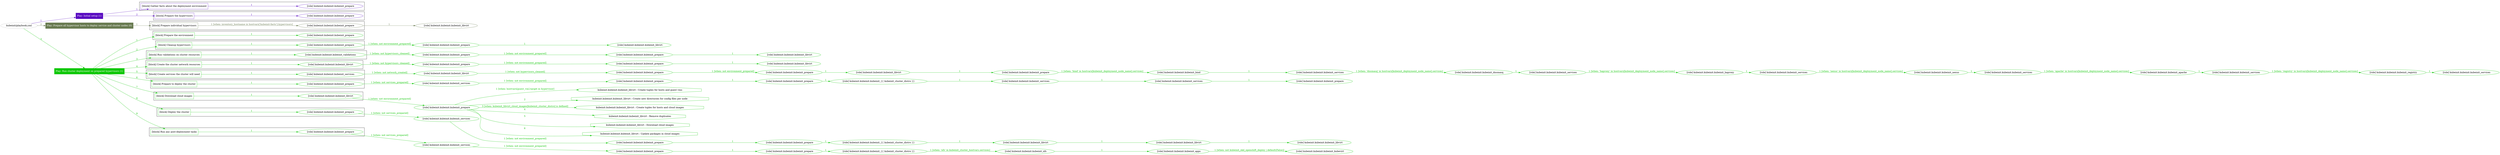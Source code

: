 digraph {
	graph [concentrate=true ordering=in rankdir=LR ratio=fill]
	edge [esep=5 sep=10]
	"kubeinit/playbook.yml" [id=root_node style=dotted]
	play_aa8e6049 [label="Play: Initial setup (1)" color="#590bc1" fontcolor="#ffffff" id=play_aa8e6049 shape=box style=filled tooltip=localhost]
	"kubeinit/playbook.yml" -> play_aa8e6049 [label="1 " color="#590bc1" fontcolor="#590bc1" id=edge_04bac5ce labeltooltip="1 " tooltip="1 "]
	subgraph "kubeinit.kubeinit.kubeinit_prepare" {
		role_b1a00a71 [label="[role] kubeinit.kubeinit.kubeinit_prepare" color="#590bc1" id=role_b1a00a71 tooltip="kubeinit.kubeinit.kubeinit_prepare"]
	}
	subgraph "kubeinit.kubeinit.kubeinit_prepare" {
		role_777658e0 [label="[role] kubeinit.kubeinit.kubeinit_prepare" color="#590bc1" id=role_777658e0 tooltip="kubeinit.kubeinit.kubeinit_prepare"]
	}
	subgraph "Play: Initial setup (1)" {
		play_aa8e6049 -> block_1b06aee8 [label=1 color="#590bc1" fontcolor="#590bc1" id=edge_d7bbae98 labeltooltip=1 tooltip=1]
		subgraph cluster_block_1b06aee8 {
			block_1b06aee8 [label="[block] Gather facts about the deployment environment" color="#590bc1" id=block_1b06aee8 labeltooltip="Gather facts about the deployment environment" shape=box tooltip="Gather facts about the deployment environment"]
			block_1b06aee8 -> role_b1a00a71 [label="1 " color="#590bc1" fontcolor="#590bc1" id=edge_b550ebe0 labeltooltip="1 " tooltip="1 "]
		}
		play_aa8e6049 -> block_25c9509e [label=2 color="#590bc1" fontcolor="#590bc1" id=edge_c3d9ddbe labeltooltip=2 tooltip=2]
		subgraph cluster_block_25c9509e {
			block_25c9509e [label="[block] Prepare the hypervisors" color="#590bc1" id=block_25c9509e labeltooltip="Prepare the hypervisors" shape=box tooltip="Prepare the hypervisors"]
			block_25c9509e -> role_777658e0 [label="1 " color="#590bc1" fontcolor="#590bc1" id=edge_2afb997a labeltooltip="1 " tooltip="1 "]
		}
	}
	play_fba3990c [label="Play: Prepare all hypervisor hosts to deploy service and cluster nodes (0)" color="#697b51" fontcolor="#ffffff" id=play_fba3990c shape=box style=filled tooltip="Play: Prepare all hypervisor hosts to deploy service and cluster nodes (0)"]
	"kubeinit/playbook.yml" -> play_fba3990c [label="2 " color="#697b51" fontcolor="#697b51" id=edge_212599f0 labeltooltip="2 " tooltip="2 "]
	subgraph "kubeinit.kubeinit.kubeinit_libvirt" {
		role_e9406f78 [label="[role] kubeinit.kubeinit.kubeinit_libvirt" color="#697b51" id=role_e9406f78 tooltip="kubeinit.kubeinit.kubeinit_libvirt"]
	}
	subgraph "kubeinit.kubeinit.kubeinit_prepare" {
		role_148655ba [label="[role] kubeinit.kubeinit.kubeinit_prepare" color="#697b51" id=role_148655ba tooltip="kubeinit.kubeinit.kubeinit_prepare"]
		role_148655ba -> role_e9406f78 [label="1 " color="#697b51" fontcolor="#697b51" id=edge_05380f3a labeltooltip="1 " tooltip="1 "]
	}
	subgraph "Play: Prepare all hypervisor hosts to deploy service and cluster nodes (0)" {
		play_fba3990c -> block_dd0eb022 [label=1 color="#697b51" fontcolor="#697b51" id=edge_fd2b40c1 labeltooltip=1 tooltip=1]
		subgraph cluster_block_dd0eb022 {
			block_dd0eb022 [label="[block] Prepare individual hypervisors" color="#697b51" id=block_dd0eb022 labeltooltip="Prepare individual hypervisors" shape=box tooltip="Prepare individual hypervisors"]
			block_dd0eb022 -> role_148655ba [label="1 [when: inventory_hostname in hostvars['kubeinit-facts'].hypervisors]" color="#697b51" fontcolor="#697b51" id=edge_cb554b37 labeltooltip="1 [when: inventory_hostname in hostvars['kubeinit-facts'].hypervisors]" tooltip="1 [when: inventory_hostname in hostvars['kubeinit-facts'].hypervisors]"]
		}
	}
	play_1e0fc31c [label="Play: Run cluster deployment on prepared hypervisors (1)" color="#0ec705" fontcolor="#ffffff" id=play_1e0fc31c shape=box style=filled tooltip=localhost]
	"kubeinit/playbook.yml" -> play_1e0fc31c [label="3 " color="#0ec705" fontcolor="#0ec705" id=edge_38bb0f9c labeltooltip="3 " tooltip="3 "]
	subgraph "kubeinit.kubeinit.kubeinit_prepare" {
		role_9eb1ec44 [label="[role] kubeinit.kubeinit.kubeinit_prepare" color="#0ec705" id=role_9eb1ec44 tooltip="kubeinit.kubeinit.kubeinit_prepare"]
	}
	subgraph "kubeinit.kubeinit.kubeinit_libvirt" {
		role_ed2730ff [label="[role] kubeinit.kubeinit.kubeinit_libvirt" color="#0ec705" id=role_ed2730ff tooltip="kubeinit.kubeinit.kubeinit_libvirt"]
	}
	subgraph "kubeinit.kubeinit.kubeinit_prepare" {
		role_b59f65de [label="[role] kubeinit.kubeinit.kubeinit_prepare" color="#0ec705" id=role_b59f65de tooltip="kubeinit.kubeinit.kubeinit_prepare"]
		role_b59f65de -> role_ed2730ff [label="1 " color="#0ec705" fontcolor="#0ec705" id=edge_1f53c499 labeltooltip="1 " tooltip="1 "]
	}
	subgraph "kubeinit.kubeinit.kubeinit_prepare" {
		role_7808f0a6 [label="[role] kubeinit.kubeinit.kubeinit_prepare" color="#0ec705" id=role_7808f0a6 tooltip="kubeinit.kubeinit.kubeinit_prepare"]
		role_7808f0a6 -> role_b59f65de [label="1 [when: not environment_prepared]" color="#0ec705" fontcolor="#0ec705" id=edge_cb49319c labeltooltip="1 [when: not environment_prepared]" tooltip="1 [when: not environment_prepared]"]
	}
	subgraph "kubeinit.kubeinit.kubeinit_libvirt" {
		role_07b3683a [label="[role] kubeinit.kubeinit.kubeinit_libvirt" color="#0ec705" id=role_07b3683a tooltip="kubeinit.kubeinit.kubeinit_libvirt"]
	}
	subgraph "kubeinit.kubeinit.kubeinit_prepare" {
		role_b41fd273 [label="[role] kubeinit.kubeinit.kubeinit_prepare" color="#0ec705" id=role_b41fd273 tooltip="kubeinit.kubeinit.kubeinit_prepare"]
		role_b41fd273 -> role_07b3683a [label="1 " color="#0ec705" fontcolor="#0ec705" id=edge_148ab47d labeltooltip="1 " tooltip="1 "]
	}
	subgraph "kubeinit.kubeinit.kubeinit_prepare" {
		role_e3ba2252 [label="[role] kubeinit.kubeinit.kubeinit_prepare" color="#0ec705" id=role_e3ba2252 tooltip="kubeinit.kubeinit.kubeinit_prepare"]
		role_e3ba2252 -> role_b41fd273 [label="1 [when: not environment_prepared]" color="#0ec705" fontcolor="#0ec705" id=edge_b7a4afc3 labeltooltip="1 [when: not environment_prepared]" tooltip="1 [when: not environment_prepared]"]
	}
	subgraph "kubeinit.kubeinit.kubeinit_validations" {
		role_21017ec5 [label="[role] kubeinit.kubeinit.kubeinit_validations" color="#0ec705" id=role_21017ec5 tooltip="kubeinit.kubeinit.kubeinit_validations"]
		role_21017ec5 -> role_e3ba2252 [label="1 [when: not hypervisors_cleaned]" color="#0ec705" fontcolor="#0ec705" id=edge_e5503027 labeltooltip="1 [when: not hypervisors_cleaned]" tooltip="1 [when: not hypervisors_cleaned]"]
	}
	subgraph "kubeinit.kubeinit.kubeinit_libvirt" {
		role_f9cae2a1 [label="[role] kubeinit.kubeinit.kubeinit_libvirt" color="#0ec705" id=role_f9cae2a1 tooltip="kubeinit.kubeinit.kubeinit_libvirt"]
	}
	subgraph "kubeinit.kubeinit.kubeinit_prepare" {
		role_18e606d3 [label="[role] kubeinit.kubeinit.kubeinit_prepare" color="#0ec705" id=role_18e606d3 tooltip="kubeinit.kubeinit.kubeinit_prepare"]
		role_18e606d3 -> role_f9cae2a1 [label="1 " color="#0ec705" fontcolor="#0ec705" id=edge_1245bd63 labeltooltip="1 " tooltip="1 "]
	}
	subgraph "kubeinit.kubeinit.kubeinit_prepare" {
		role_0e026d9f [label="[role] kubeinit.kubeinit.kubeinit_prepare" color="#0ec705" id=role_0e026d9f tooltip="kubeinit.kubeinit.kubeinit_prepare"]
		role_0e026d9f -> role_18e606d3 [label="1 [when: not environment_prepared]" color="#0ec705" fontcolor="#0ec705" id=edge_cb906487 labeltooltip="1 [when: not environment_prepared]" tooltip="1 [when: not environment_prepared]"]
	}
	subgraph "kubeinit.kubeinit.kubeinit_libvirt" {
		role_fe120547 [label="[role] kubeinit.kubeinit.kubeinit_libvirt" color="#0ec705" id=role_fe120547 tooltip="kubeinit.kubeinit.kubeinit_libvirt"]
		role_fe120547 -> role_0e026d9f [label="1 [when: not hypervisors_cleaned]" color="#0ec705" fontcolor="#0ec705" id=edge_ffe4a302 labeltooltip="1 [when: not hypervisors_cleaned]" tooltip="1 [when: not hypervisors_cleaned]"]
	}
	subgraph "kubeinit.kubeinit.kubeinit_services" {
		role_9864c499 [label="[role] kubeinit.kubeinit.kubeinit_services" color="#0ec705" id=role_9864c499 tooltip="kubeinit.kubeinit.kubeinit_services"]
	}
	subgraph "kubeinit.kubeinit.kubeinit_registry" {
		role_8396fcf6 [label="[role] kubeinit.kubeinit.kubeinit_registry" color="#0ec705" id=role_8396fcf6 tooltip="kubeinit.kubeinit.kubeinit_registry"]
		role_8396fcf6 -> role_9864c499 [label="1 " color="#0ec705" fontcolor="#0ec705" id=edge_08e6486e labeltooltip="1 " tooltip="1 "]
	}
	subgraph "kubeinit.kubeinit.kubeinit_services" {
		role_63595f27 [label="[role] kubeinit.kubeinit.kubeinit_services" color="#0ec705" id=role_63595f27 tooltip="kubeinit.kubeinit.kubeinit_services"]
		role_63595f27 -> role_8396fcf6 [label="1 [when: 'registry' in hostvars[kubeinit_deployment_node_name].services]" color="#0ec705" fontcolor="#0ec705" id=edge_35a4138c labeltooltip="1 [when: 'registry' in hostvars[kubeinit_deployment_node_name].services]" tooltip="1 [when: 'registry' in hostvars[kubeinit_deployment_node_name].services]"]
	}
	subgraph "kubeinit.kubeinit.kubeinit_apache" {
		role_332529a9 [label="[role] kubeinit.kubeinit.kubeinit_apache" color="#0ec705" id=role_332529a9 tooltip="kubeinit.kubeinit.kubeinit_apache"]
		role_332529a9 -> role_63595f27 [label="1 " color="#0ec705" fontcolor="#0ec705" id=edge_2c782a95 labeltooltip="1 " tooltip="1 "]
	}
	subgraph "kubeinit.kubeinit.kubeinit_services" {
		role_d6d4be6b [label="[role] kubeinit.kubeinit.kubeinit_services" color="#0ec705" id=role_d6d4be6b tooltip="kubeinit.kubeinit.kubeinit_services"]
		role_d6d4be6b -> role_332529a9 [label="1 [when: 'apache' in hostvars[kubeinit_deployment_node_name].services]" color="#0ec705" fontcolor="#0ec705" id=edge_5a37466e labeltooltip="1 [when: 'apache' in hostvars[kubeinit_deployment_node_name].services]" tooltip="1 [when: 'apache' in hostvars[kubeinit_deployment_node_name].services]"]
	}
	subgraph "kubeinit.kubeinit.kubeinit_nexus" {
		role_516be3c8 [label="[role] kubeinit.kubeinit.kubeinit_nexus" color="#0ec705" id=role_516be3c8 tooltip="kubeinit.kubeinit.kubeinit_nexus"]
		role_516be3c8 -> role_d6d4be6b [label="1 " color="#0ec705" fontcolor="#0ec705" id=edge_2bfb3740 labeltooltip="1 " tooltip="1 "]
	}
	subgraph "kubeinit.kubeinit.kubeinit_services" {
		role_b7bdb509 [label="[role] kubeinit.kubeinit.kubeinit_services" color="#0ec705" id=role_b7bdb509 tooltip="kubeinit.kubeinit.kubeinit_services"]
		role_b7bdb509 -> role_516be3c8 [label="1 [when: 'nexus' in hostvars[kubeinit_deployment_node_name].services]" color="#0ec705" fontcolor="#0ec705" id=edge_f614596e labeltooltip="1 [when: 'nexus' in hostvars[kubeinit_deployment_node_name].services]" tooltip="1 [when: 'nexus' in hostvars[kubeinit_deployment_node_name].services]"]
	}
	subgraph "kubeinit.kubeinit.kubeinit_haproxy" {
		role_33dc49e6 [label="[role] kubeinit.kubeinit.kubeinit_haproxy" color="#0ec705" id=role_33dc49e6 tooltip="kubeinit.kubeinit.kubeinit_haproxy"]
		role_33dc49e6 -> role_b7bdb509 [label="1 " color="#0ec705" fontcolor="#0ec705" id=edge_9633b6ac labeltooltip="1 " tooltip="1 "]
	}
	subgraph "kubeinit.kubeinit.kubeinit_services" {
		role_d08b95fc [label="[role] kubeinit.kubeinit.kubeinit_services" color="#0ec705" id=role_d08b95fc tooltip="kubeinit.kubeinit.kubeinit_services"]
		role_d08b95fc -> role_33dc49e6 [label="1 [when: 'haproxy' in hostvars[kubeinit_deployment_node_name].services]" color="#0ec705" fontcolor="#0ec705" id=edge_862abe65 labeltooltip="1 [when: 'haproxy' in hostvars[kubeinit_deployment_node_name].services]" tooltip="1 [when: 'haproxy' in hostvars[kubeinit_deployment_node_name].services]"]
	}
	subgraph "kubeinit.kubeinit.kubeinit_dnsmasq" {
		role_c0ccc3dd [label="[role] kubeinit.kubeinit.kubeinit_dnsmasq" color="#0ec705" id=role_c0ccc3dd tooltip="kubeinit.kubeinit.kubeinit_dnsmasq"]
		role_c0ccc3dd -> role_d08b95fc [label="1 " color="#0ec705" fontcolor="#0ec705" id=edge_f014ed5a labeltooltip="1 " tooltip="1 "]
	}
	subgraph "kubeinit.kubeinit.kubeinit_services" {
		role_70dc579c [label="[role] kubeinit.kubeinit.kubeinit_services" color="#0ec705" id=role_70dc579c tooltip="kubeinit.kubeinit.kubeinit_services"]
		role_70dc579c -> role_c0ccc3dd [label="1 [when: 'dnsmasq' in hostvars[kubeinit_deployment_node_name].services]" color="#0ec705" fontcolor="#0ec705" id=edge_87bea138 labeltooltip="1 [when: 'dnsmasq' in hostvars[kubeinit_deployment_node_name].services]" tooltip="1 [when: 'dnsmasq' in hostvars[kubeinit_deployment_node_name].services]"]
	}
	subgraph "kubeinit.kubeinit.kubeinit_bind" {
		role_a550d8f5 [label="[role] kubeinit.kubeinit.kubeinit_bind" color="#0ec705" id=role_a550d8f5 tooltip="kubeinit.kubeinit.kubeinit_bind"]
		role_a550d8f5 -> role_70dc579c [label="1 " color="#0ec705" fontcolor="#0ec705" id=edge_a307c025 labeltooltip="1 " tooltip="1 "]
	}
	subgraph "kubeinit.kubeinit.kubeinit_prepare" {
		role_aee959a8 [label="[role] kubeinit.kubeinit.kubeinit_prepare" color="#0ec705" id=role_aee959a8 tooltip="kubeinit.kubeinit.kubeinit_prepare"]
		role_aee959a8 -> role_a550d8f5 [label="1 [when: 'bind' in hostvars[kubeinit_deployment_node_name].services]" color="#0ec705" fontcolor="#0ec705" id=edge_d4136865 labeltooltip="1 [when: 'bind' in hostvars[kubeinit_deployment_node_name].services]" tooltip="1 [when: 'bind' in hostvars[kubeinit_deployment_node_name].services]"]
	}
	subgraph "kubeinit.kubeinit.kubeinit_libvirt" {
		role_4da70cd2 [label="[role] kubeinit.kubeinit.kubeinit_libvirt" color="#0ec705" id=role_4da70cd2 tooltip="kubeinit.kubeinit.kubeinit_libvirt"]
		role_4da70cd2 -> role_aee959a8 [label="1 " color="#0ec705" fontcolor="#0ec705" id=edge_4374458a labeltooltip="1 " tooltip="1 "]
	}
	subgraph "kubeinit.kubeinit.kubeinit_prepare" {
		role_21a27cd4 [label="[role] kubeinit.kubeinit.kubeinit_prepare" color="#0ec705" id=role_21a27cd4 tooltip="kubeinit.kubeinit.kubeinit_prepare"]
		role_21a27cd4 -> role_4da70cd2 [label="1 " color="#0ec705" fontcolor="#0ec705" id=edge_9f89b31a labeltooltip="1 " tooltip="1 "]
	}
	subgraph "kubeinit.kubeinit.kubeinit_prepare" {
		role_5d277c52 [label="[role] kubeinit.kubeinit.kubeinit_prepare" color="#0ec705" id=role_5d277c52 tooltip="kubeinit.kubeinit.kubeinit_prepare"]
		role_5d277c52 -> role_21a27cd4 [label="1 [when: not environment_prepared]" color="#0ec705" fontcolor="#0ec705" id=edge_0ff9e5f4 labeltooltip="1 [when: not environment_prepared]" tooltip="1 [when: not environment_prepared]"]
	}
	subgraph "kubeinit.kubeinit.kubeinit_libvirt" {
		role_31d71549 [label="[role] kubeinit.kubeinit.kubeinit_libvirt" color="#0ec705" id=role_31d71549 tooltip="kubeinit.kubeinit.kubeinit_libvirt"]
		role_31d71549 -> role_5d277c52 [label="1 [when: not hypervisors_cleaned]" color="#0ec705" fontcolor="#0ec705" id=edge_5785d30a labeltooltip="1 [when: not hypervisors_cleaned]" tooltip="1 [when: not hypervisors_cleaned]"]
	}
	subgraph "kubeinit.kubeinit.kubeinit_services" {
		role_348c2e14 [label="[role] kubeinit.kubeinit.kubeinit_services" color="#0ec705" id=role_348c2e14 tooltip="kubeinit.kubeinit.kubeinit_services"]
		role_348c2e14 -> role_31d71549 [label="1 [when: not network_created]" color="#0ec705" fontcolor="#0ec705" id=edge_7020c285 labeltooltip="1 [when: not network_created]" tooltip="1 [when: not network_created]"]
	}
	subgraph "kubeinit.kubeinit.kubeinit_prepare" {
		role_64f38572 [label="[role] kubeinit.kubeinit.kubeinit_prepare" color="#0ec705" id=role_64f38572 tooltip="kubeinit.kubeinit.kubeinit_prepare"]
	}
	subgraph "kubeinit.kubeinit.kubeinit_services" {
		role_54cd4a05 [label="[role] kubeinit.kubeinit.kubeinit_services" color="#0ec705" id=role_54cd4a05 tooltip="kubeinit.kubeinit.kubeinit_services"]
		role_54cd4a05 -> role_64f38572 [label="1 " color="#0ec705" fontcolor="#0ec705" id=edge_3ab8016f labeltooltip="1 " tooltip="1 "]
	}
	subgraph "kubeinit.kubeinit.kubeinit_services" {
		role_42ca1b9c [label="[role] kubeinit.kubeinit.kubeinit_services" color="#0ec705" id=role_42ca1b9c tooltip="kubeinit.kubeinit.kubeinit_services"]
		role_42ca1b9c -> role_54cd4a05 [label="1 " color="#0ec705" fontcolor="#0ec705" id=edge_d40d997d labeltooltip="1 " tooltip="1 "]
	}
	subgraph "kubeinit.kubeinit.kubeinit_{{ kubeinit_cluster_distro }}" {
		role_4176a779 [label="[role] kubeinit.kubeinit.kubeinit_{{ kubeinit_cluster_distro }}" color="#0ec705" id=role_4176a779 tooltip="kubeinit.kubeinit.kubeinit_{{ kubeinit_cluster_distro }}"]
		role_4176a779 -> role_42ca1b9c [label="1 " color="#0ec705" fontcolor="#0ec705" id=edge_05b7602c labeltooltip="1 " tooltip="1 "]
	}
	subgraph "kubeinit.kubeinit.kubeinit_prepare" {
		role_df1d359d [label="[role] kubeinit.kubeinit.kubeinit_prepare" color="#0ec705" id=role_df1d359d tooltip="kubeinit.kubeinit.kubeinit_prepare"]
		role_df1d359d -> role_4176a779 [label="1 " color="#0ec705" fontcolor="#0ec705" id=edge_7a70288a labeltooltip="1 " tooltip="1 "]
	}
	subgraph "kubeinit.kubeinit.kubeinit_prepare" {
		role_0bf52614 [label="[role] kubeinit.kubeinit.kubeinit_prepare" color="#0ec705" id=role_0bf52614 tooltip="kubeinit.kubeinit.kubeinit_prepare"]
		role_0bf52614 -> role_df1d359d [label="1 " color="#0ec705" fontcolor="#0ec705" id=edge_aeb1e3bc labeltooltip="1 " tooltip="1 "]
	}
	subgraph "kubeinit.kubeinit.kubeinit_services" {
		role_ab494b89 [label="[role] kubeinit.kubeinit.kubeinit_services" color="#0ec705" id=role_ab494b89 tooltip="kubeinit.kubeinit.kubeinit_services"]
		role_ab494b89 -> role_0bf52614 [label="1 [when: not environment_prepared]" color="#0ec705" fontcolor="#0ec705" id=edge_7f3ae30d labeltooltip="1 [when: not environment_prepared]" tooltip="1 [when: not environment_prepared]"]
	}
	subgraph "kubeinit.kubeinit.kubeinit_prepare" {
		role_86e26646 [label="[role] kubeinit.kubeinit.kubeinit_prepare" color="#0ec705" id=role_86e26646 tooltip="kubeinit.kubeinit.kubeinit_prepare"]
		role_86e26646 -> role_ab494b89 [label="1 [when: not services_prepared]" color="#0ec705" fontcolor="#0ec705" id=edge_6ad4f816 labeltooltip="1 [when: not services_prepared]" tooltip="1 [when: not services_prepared]"]
	}
	subgraph "kubeinit.kubeinit.kubeinit_prepare" {
		role_dadd4b9e [label="[role] kubeinit.kubeinit.kubeinit_prepare" color="#0ec705" id=role_dadd4b9e tooltip="kubeinit.kubeinit.kubeinit_prepare"]
		task_9accaaea [label="kubeinit.kubeinit.kubeinit_libvirt : Create tuples for hosts and guest vms" color="#0ec705" id=task_9accaaea shape=octagon tooltip="kubeinit.kubeinit.kubeinit_libvirt : Create tuples for hosts and guest vms"]
		role_dadd4b9e -> task_9accaaea [label="1 [when: hostvars[guest_vm].target in hypervisor]" color="#0ec705" fontcolor="#0ec705" id=edge_301f61f2 labeltooltip="1 [when: hostvars[guest_vm].target in hypervisor]" tooltip="1 [when: hostvars[guest_vm].target in hypervisor]"]
		task_06402ec9 [label="kubeinit.kubeinit.kubeinit_libvirt : Create new directories for config files per node" color="#0ec705" id=task_06402ec9 shape=octagon tooltip="kubeinit.kubeinit.kubeinit_libvirt : Create new directories for config files per node"]
		role_dadd4b9e -> task_06402ec9 [label="2 " color="#0ec705" fontcolor="#0ec705" id=edge_89ee6fa2 labeltooltip="2 " tooltip="2 "]
		task_7a295028 [label="kubeinit.kubeinit.kubeinit_libvirt : Create tuples for hosts and cloud images" color="#0ec705" id=task_7a295028 shape=octagon tooltip="kubeinit.kubeinit.kubeinit_libvirt : Create tuples for hosts and cloud images"]
		role_dadd4b9e -> task_7a295028 [label="3 [when: kubeinit_libvirt_cloud_images[kubeinit_cluster_distro] is defined]" color="#0ec705" fontcolor="#0ec705" id=edge_cb54b38a labeltooltip="3 [when: kubeinit_libvirt_cloud_images[kubeinit_cluster_distro] is defined]" tooltip="3 [when: kubeinit_libvirt_cloud_images[kubeinit_cluster_distro] is defined]"]
		task_f1c42673 [label="kubeinit.kubeinit.kubeinit_libvirt : Remove duplicates" color="#0ec705" id=task_f1c42673 shape=octagon tooltip="kubeinit.kubeinit.kubeinit_libvirt : Remove duplicates"]
		role_dadd4b9e -> task_f1c42673 [label="4 " color="#0ec705" fontcolor="#0ec705" id=edge_94f883a6 labeltooltip="4 " tooltip="4 "]
		task_5dda1e5d [label="kubeinit.kubeinit.kubeinit_libvirt : Download cloud images" color="#0ec705" id=task_5dda1e5d shape=octagon tooltip="kubeinit.kubeinit.kubeinit_libvirt : Download cloud images"]
		role_dadd4b9e -> task_5dda1e5d [label="5 " color="#0ec705" fontcolor="#0ec705" id=edge_41f75714 labeltooltip="5 " tooltip="5 "]
		task_c049d57b [label="kubeinit.kubeinit.kubeinit_libvirt : Update packages in cloud images" color="#0ec705" id=task_c049d57b shape=octagon tooltip="kubeinit.kubeinit.kubeinit_libvirt : Update packages in cloud images"]
		role_dadd4b9e -> task_c049d57b [label="6 " color="#0ec705" fontcolor="#0ec705" id=edge_b64b127c labeltooltip="6 " tooltip="6 "]
	}
	subgraph "kubeinit.kubeinit.kubeinit_libvirt" {
		role_9efb7078 [label="[role] kubeinit.kubeinit.kubeinit_libvirt" color="#0ec705" id=role_9efb7078 tooltip="kubeinit.kubeinit.kubeinit_libvirt"]
		role_9efb7078 -> role_dadd4b9e [label="1 [when: not environment_prepared]" color="#0ec705" fontcolor="#0ec705" id=edge_19cce4f4 labeltooltip="1 [when: not environment_prepared]" tooltip="1 [when: not environment_prepared]"]
	}
	subgraph "kubeinit.kubeinit.kubeinit_libvirt" {
		role_3e930693 [label="[role] kubeinit.kubeinit.kubeinit_libvirt" color="#0ec705" id=role_3e930693 tooltip="kubeinit.kubeinit.kubeinit_libvirt"]
	}
	subgraph "kubeinit.kubeinit.kubeinit_libvirt" {
		role_6da50304 [label="[role] kubeinit.kubeinit.kubeinit_libvirt" color="#0ec705" id=role_6da50304 tooltip="kubeinit.kubeinit.kubeinit_libvirt"]
		role_6da50304 -> role_3e930693 [label="1 " color="#0ec705" fontcolor="#0ec705" id=edge_6dc04b1b labeltooltip="1 " tooltip="1 "]
	}
	subgraph "kubeinit.kubeinit.kubeinit_libvirt" {
		role_47f6a90c [label="[role] kubeinit.kubeinit.kubeinit_libvirt" color="#0ec705" id=role_47f6a90c tooltip="kubeinit.kubeinit.kubeinit_libvirt"]
		role_47f6a90c -> role_6da50304 [label="1 " color="#0ec705" fontcolor="#0ec705" id=edge_11dd2f49 labeltooltip="1 " tooltip="1 "]
	}
	subgraph "kubeinit.kubeinit.kubeinit_{{ kubeinit_cluster_distro }}" {
		role_0c769ba3 [label="[role] kubeinit.kubeinit.kubeinit_{{ kubeinit_cluster_distro }}" color="#0ec705" id=role_0c769ba3 tooltip="kubeinit.kubeinit.kubeinit_{{ kubeinit_cluster_distro }}"]
		role_0c769ba3 -> role_47f6a90c [label="1 " color="#0ec705" fontcolor="#0ec705" id=edge_2e5b9c14 labeltooltip="1 " tooltip="1 "]
	}
	subgraph "kubeinit.kubeinit.kubeinit_prepare" {
		role_0355a4e1 [label="[role] kubeinit.kubeinit.kubeinit_prepare" color="#0ec705" id=role_0355a4e1 tooltip="kubeinit.kubeinit.kubeinit_prepare"]
		role_0355a4e1 -> role_0c769ba3 [label="1 " color="#0ec705" fontcolor="#0ec705" id=edge_f4d56047 labeltooltip="1 " tooltip="1 "]
	}
	subgraph "kubeinit.kubeinit.kubeinit_prepare" {
		role_70746a6a [label="[role] kubeinit.kubeinit.kubeinit_prepare" color="#0ec705" id=role_70746a6a tooltip="kubeinit.kubeinit.kubeinit_prepare"]
		role_70746a6a -> role_0355a4e1 [label="1 " color="#0ec705" fontcolor="#0ec705" id=edge_692a0f12 labeltooltip="1 " tooltip="1 "]
	}
	subgraph "kubeinit.kubeinit.kubeinit_services" {
		role_d650699c [label="[role] kubeinit.kubeinit.kubeinit_services" color="#0ec705" id=role_d650699c tooltip="kubeinit.kubeinit.kubeinit_services"]
		role_d650699c -> role_70746a6a [label="1 [when: not environment_prepared]" color="#0ec705" fontcolor="#0ec705" id=edge_1ac36c33 labeltooltip="1 [when: not environment_prepared]" tooltip="1 [when: not environment_prepared]"]
	}
	subgraph "kubeinit.kubeinit.kubeinit_prepare" {
		role_6107e590 [label="[role] kubeinit.kubeinit.kubeinit_prepare" color="#0ec705" id=role_6107e590 tooltip="kubeinit.kubeinit.kubeinit_prepare"]
		role_6107e590 -> role_d650699c [label="1 [when: not services_prepared]" color="#0ec705" fontcolor="#0ec705" id=edge_6c5291ec labeltooltip="1 [when: not services_prepared]" tooltip="1 [when: not services_prepared]"]
	}
	subgraph "kubeinit.kubeinit.kubeinit_kubevirt" {
		role_e127ea30 [label="[role] kubeinit.kubeinit.kubeinit_kubevirt" color="#0ec705" id=role_e127ea30 tooltip="kubeinit.kubeinit.kubeinit_kubevirt"]
	}
	subgraph "kubeinit.kubeinit.kubeinit_apps" {
		role_f03cb967 [label="[role] kubeinit.kubeinit.kubeinit_apps" color="#0ec705" id=role_f03cb967 tooltip="kubeinit.kubeinit.kubeinit_apps"]
		role_f03cb967 -> role_e127ea30 [label="1 [when: not kubeinit_okd_openshift_deploy | default(False)]" color="#0ec705" fontcolor="#0ec705" id=edge_7f9bfcc2 labeltooltip="1 [when: not kubeinit_okd_openshift_deploy | default(False)]" tooltip="1 [when: not kubeinit_okd_openshift_deploy | default(False)]"]
	}
	subgraph "kubeinit.kubeinit.kubeinit_nfs" {
		role_411ec821 [label="[role] kubeinit.kubeinit.kubeinit_nfs" color="#0ec705" id=role_411ec821 tooltip="kubeinit.kubeinit.kubeinit_nfs"]
		role_411ec821 -> role_f03cb967 [label="1 " color="#0ec705" fontcolor="#0ec705" id=edge_eafe26cc labeltooltip="1 " tooltip="1 "]
	}
	subgraph "kubeinit.kubeinit.kubeinit_{{ kubeinit_cluster_distro }}" {
		role_3ab80bbe [label="[role] kubeinit.kubeinit.kubeinit_{{ kubeinit_cluster_distro }}" color="#0ec705" id=role_3ab80bbe tooltip="kubeinit.kubeinit.kubeinit_{{ kubeinit_cluster_distro }}"]
		role_3ab80bbe -> role_411ec821 [label="1 [when: 'nfs' in kubeinit_cluster_hostvars.services]" color="#0ec705" fontcolor="#0ec705" id=edge_61efd1fc labeltooltip="1 [when: 'nfs' in kubeinit_cluster_hostvars.services]" tooltip="1 [when: 'nfs' in kubeinit_cluster_hostvars.services]"]
	}
	subgraph "kubeinit.kubeinit.kubeinit_prepare" {
		role_760326cd [label="[role] kubeinit.kubeinit.kubeinit_prepare" color="#0ec705" id=role_760326cd tooltip="kubeinit.kubeinit.kubeinit_prepare"]
		role_760326cd -> role_3ab80bbe [label="1 " color="#0ec705" fontcolor="#0ec705" id=edge_8fbddc54 labeltooltip="1 " tooltip="1 "]
	}
	subgraph "kubeinit.kubeinit.kubeinit_prepare" {
		role_8e6911fb [label="[role] kubeinit.kubeinit.kubeinit_prepare" color="#0ec705" id=role_8e6911fb tooltip="kubeinit.kubeinit.kubeinit_prepare"]
		role_8e6911fb -> role_760326cd [label="1 " color="#0ec705" fontcolor="#0ec705" id=edge_fcb56ff9 labeltooltip="1 " tooltip="1 "]
	}
	subgraph "kubeinit.kubeinit.kubeinit_services" {
		role_3a465105 [label="[role] kubeinit.kubeinit.kubeinit_services" color="#0ec705" id=role_3a465105 tooltip="kubeinit.kubeinit.kubeinit_services"]
		role_3a465105 -> role_8e6911fb [label="1 [when: not environment_prepared]" color="#0ec705" fontcolor="#0ec705" id=edge_670dc6ce labeltooltip="1 [when: not environment_prepared]" tooltip="1 [when: not environment_prepared]"]
	}
	subgraph "kubeinit.kubeinit.kubeinit_prepare" {
		role_bbf68800 [label="[role] kubeinit.kubeinit.kubeinit_prepare" color="#0ec705" id=role_bbf68800 tooltip="kubeinit.kubeinit.kubeinit_prepare"]
		role_bbf68800 -> role_3a465105 [label="1 [when: not services_prepared]" color="#0ec705" fontcolor="#0ec705" id=edge_ef747540 labeltooltip="1 [when: not services_prepared]" tooltip="1 [when: not services_prepared]"]
	}
	subgraph "Play: Run cluster deployment on prepared hypervisors (1)" {
		play_1e0fc31c -> block_1e7d42a9 [label=1 color="#0ec705" fontcolor="#0ec705" id=edge_9caadd17 labeltooltip=1 tooltip=1]
		subgraph cluster_block_1e7d42a9 {
			block_1e7d42a9 [label="[block] Prepare the environment" color="#0ec705" id=block_1e7d42a9 labeltooltip="Prepare the environment" shape=box tooltip="Prepare the environment"]
			block_1e7d42a9 -> role_9eb1ec44 [label="1 " color="#0ec705" fontcolor="#0ec705" id=edge_03e547f7 labeltooltip="1 " tooltip="1 "]
		}
		play_1e0fc31c -> block_b788307c [label=2 color="#0ec705" fontcolor="#0ec705" id=edge_f7786cb6 labeltooltip=2 tooltip=2]
		subgraph cluster_block_b788307c {
			block_b788307c [label="[block] Cleanup hypervisors" color="#0ec705" id=block_b788307c labeltooltip="Cleanup hypervisors" shape=box tooltip="Cleanup hypervisors"]
			block_b788307c -> role_7808f0a6 [label="1 " color="#0ec705" fontcolor="#0ec705" id=edge_6371942f labeltooltip="1 " tooltip="1 "]
		}
		play_1e0fc31c -> block_589ac9a1 [label=3 color="#0ec705" fontcolor="#0ec705" id=edge_c635a83a labeltooltip=3 tooltip=3]
		subgraph cluster_block_589ac9a1 {
			block_589ac9a1 [label="[block] Run validations on cluster resources" color="#0ec705" id=block_589ac9a1 labeltooltip="Run validations on cluster resources" shape=box tooltip="Run validations on cluster resources"]
			block_589ac9a1 -> role_21017ec5 [label="1 " color="#0ec705" fontcolor="#0ec705" id=edge_1aca1c73 labeltooltip="1 " tooltip="1 "]
		}
		play_1e0fc31c -> block_b78956a7 [label=4 color="#0ec705" fontcolor="#0ec705" id=edge_3940b3fb labeltooltip=4 tooltip=4]
		subgraph cluster_block_b78956a7 {
			block_b78956a7 [label="[block] Create the cluster network resources" color="#0ec705" id=block_b78956a7 labeltooltip="Create the cluster network resources" shape=box tooltip="Create the cluster network resources"]
			block_b78956a7 -> role_fe120547 [label="1 " color="#0ec705" fontcolor="#0ec705" id=edge_c8e2e27b labeltooltip="1 " tooltip="1 "]
		}
		play_1e0fc31c -> block_a830b6ce [label=5 color="#0ec705" fontcolor="#0ec705" id=edge_8a4e2996 labeltooltip=5 tooltip=5]
		subgraph cluster_block_a830b6ce {
			block_a830b6ce [label="[block] Create services the cluster will need" color="#0ec705" id=block_a830b6ce labeltooltip="Create services the cluster will need" shape=box tooltip="Create services the cluster will need"]
			block_a830b6ce -> role_348c2e14 [label="1 " color="#0ec705" fontcolor="#0ec705" id=edge_4c83b54b labeltooltip="1 " tooltip="1 "]
		}
		play_1e0fc31c -> block_d4d01bc6 [label=6 color="#0ec705" fontcolor="#0ec705" id=edge_2509da5f labeltooltip=6 tooltip=6]
		subgraph cluster_block_d4d01bc6 {
			block_d4d01bc6 [label="[block] Prepare to deploy the cluster" color="#0ec705" id=block_d4d01bc6 labeltooltip="Prepare to deploy the cluster" shape=box tooltip="Prepare to deploy the cluster"]
			block_d4d01bc6 -> role_86e26646 [label="1 " color="#0ec705" fontcolor="#0ec705" id=edge_035b316c labeltooltip="1 " tooltip="1 "]
		}
		play_1e0fc31c -> block_519fd9a5 [label=7 color="#0ec705" fontcolor="#0ec705" id=edge_312f443c labeltooltip=7 tooltip=7]
		subgraph cluster_block_519fd9a5 {
			block_519fd9a5 [label="[block] Download cloud images" color="#0ec705" id=block_519fd9a5 labeltooltip="Download cloud images" shape=box tooltip="Download cloud images"]
			block_519fd9a5 -> role_9efb7078 [label="1 " color="#0ec705" fontcolor="#0ec705" id=edge_210c7fd2 labeltooltip="1 " tooltip="1 "]
		}
		play_1e0fc31c -> block_c8453c8a [label=8 color="#0ec705" fontcolor="#0ec705" id=edge_a2033996 labeltooltip=8 tooltip=8]
		subgraph cluster_block_c8453c8a {
			block_c8453c8a [label="[block] Deploy the cluster" color="#0ec705" id=block_c8453c8a labeltooltip="Deploy the cluster" shape=box tooltip="Deploy the cluster"]
			block_c8453c8a -> role_6107e590 [label="1 " color="#0ec705" fontcolor="#0ec705" id=edge_76a48f31 labeltooltip="1 " tooltip="1 "]
		}
		play_1e0fc31c -> block_8e73c00d [label=9 color="#0ec705" fontcolor="#0ec705" id=edge_7500ee0f labeltooltip=9 tooltip=9]
		subgraph cluster_block_8e73c00d {
			block_8e73c00d [label="[block] Run any post-deployment tasks" color="#0ec705" id=block_8e73c00d labeltooltip="Run any post-deployment tasks" shape=box tooltip="Run any post-deployment tasks"]
			block_8e73c00d -> role_bbf68800 [label="1 " color="#0ec705" fontcolor="#0ec705" id=edge_61d0260c labeltooltip="1 " tooltip="1 "]
		}
	}
}
